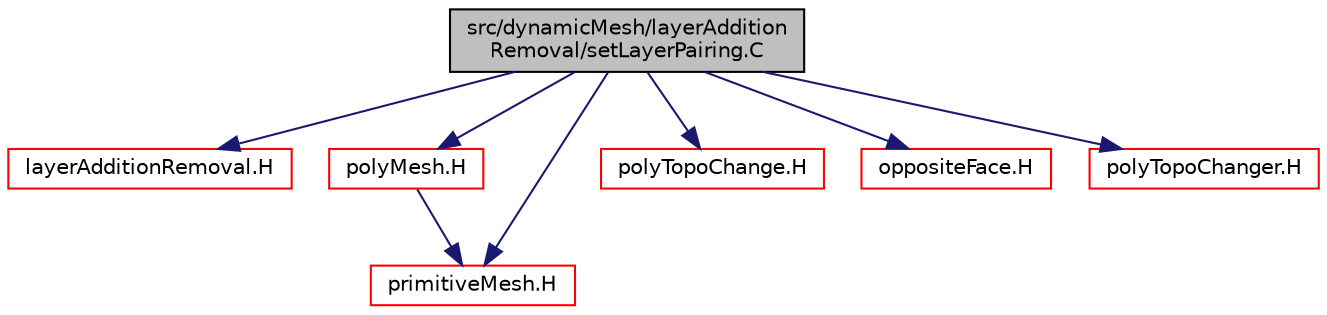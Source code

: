 digraph "src/dynamicMesh/layerAdditionRemoval/setLayerPairing.C"
{
  bgcolor="transparent";
  edge [fontname="Helvetica",fontsize="10",labelfontname="Helvetica",labelfontsize="10"];
  node [fontname="Helvetica",fontsize="10",shape=record];
  Node0 [label="src/dynamicMesh/layerAddition\lRemoval/setLayerPairing.C",height=0.2,width=0.4,color="black", fillcolor="grey75", style="filled", fontcolor="black"];
  Node0 -> Node1 [color="midnightblue",fontsize="10",style="solid",fontname="Helvetica"];
  Node1 [label="layerAdditionRemoval.H",height=0.2,width=0.4,color="red",URL="$a00449.html"];
  Node0 -> Node177 [color="midnightblue",fontsize="10",style="solid",fontname="Helvetica"];
  Node177 [label="polyMesh.H",height=0.2,width=0.4,color="red",URL="$a12398.html"];
  Node177 -> Node188 [color="midnightblue",fontsize="10",style="solid",fontname="Helvetica"];
  Node188 [label="primitiveMesh.H",height=0.2,width=0.4,color="red",URL="$a12650.html"];
  Node0 -> Node188 [color="midnightblue",fontsize="10",style="solid",fontname="Helvetica"];
  Node0 -> Node240 [color="midnightblue",fontsize="10",style="solid",fontname="Helvetica"];
  Node240 [label="polyTopoChange.H",height=0.2,width=0.4,color="red",URL="$a00791.html"];
  Node0 -> Node164 [color="midnightblue",fontsize="10",style="solid",fontname="Helvetica"];
  Node164 [label="oppositeFace.H",height=0.2,width=0.4,color="red",URL="$a12110.html"];
  Node0 -> Node245 [color="midnightblue",fontsize="10",style="solid",fontname="Helvetica"];
  Node245 [label="polyTopoChanger.H",height=0.2,width=0.4,color="red",URL="$a00860.html"];
}
